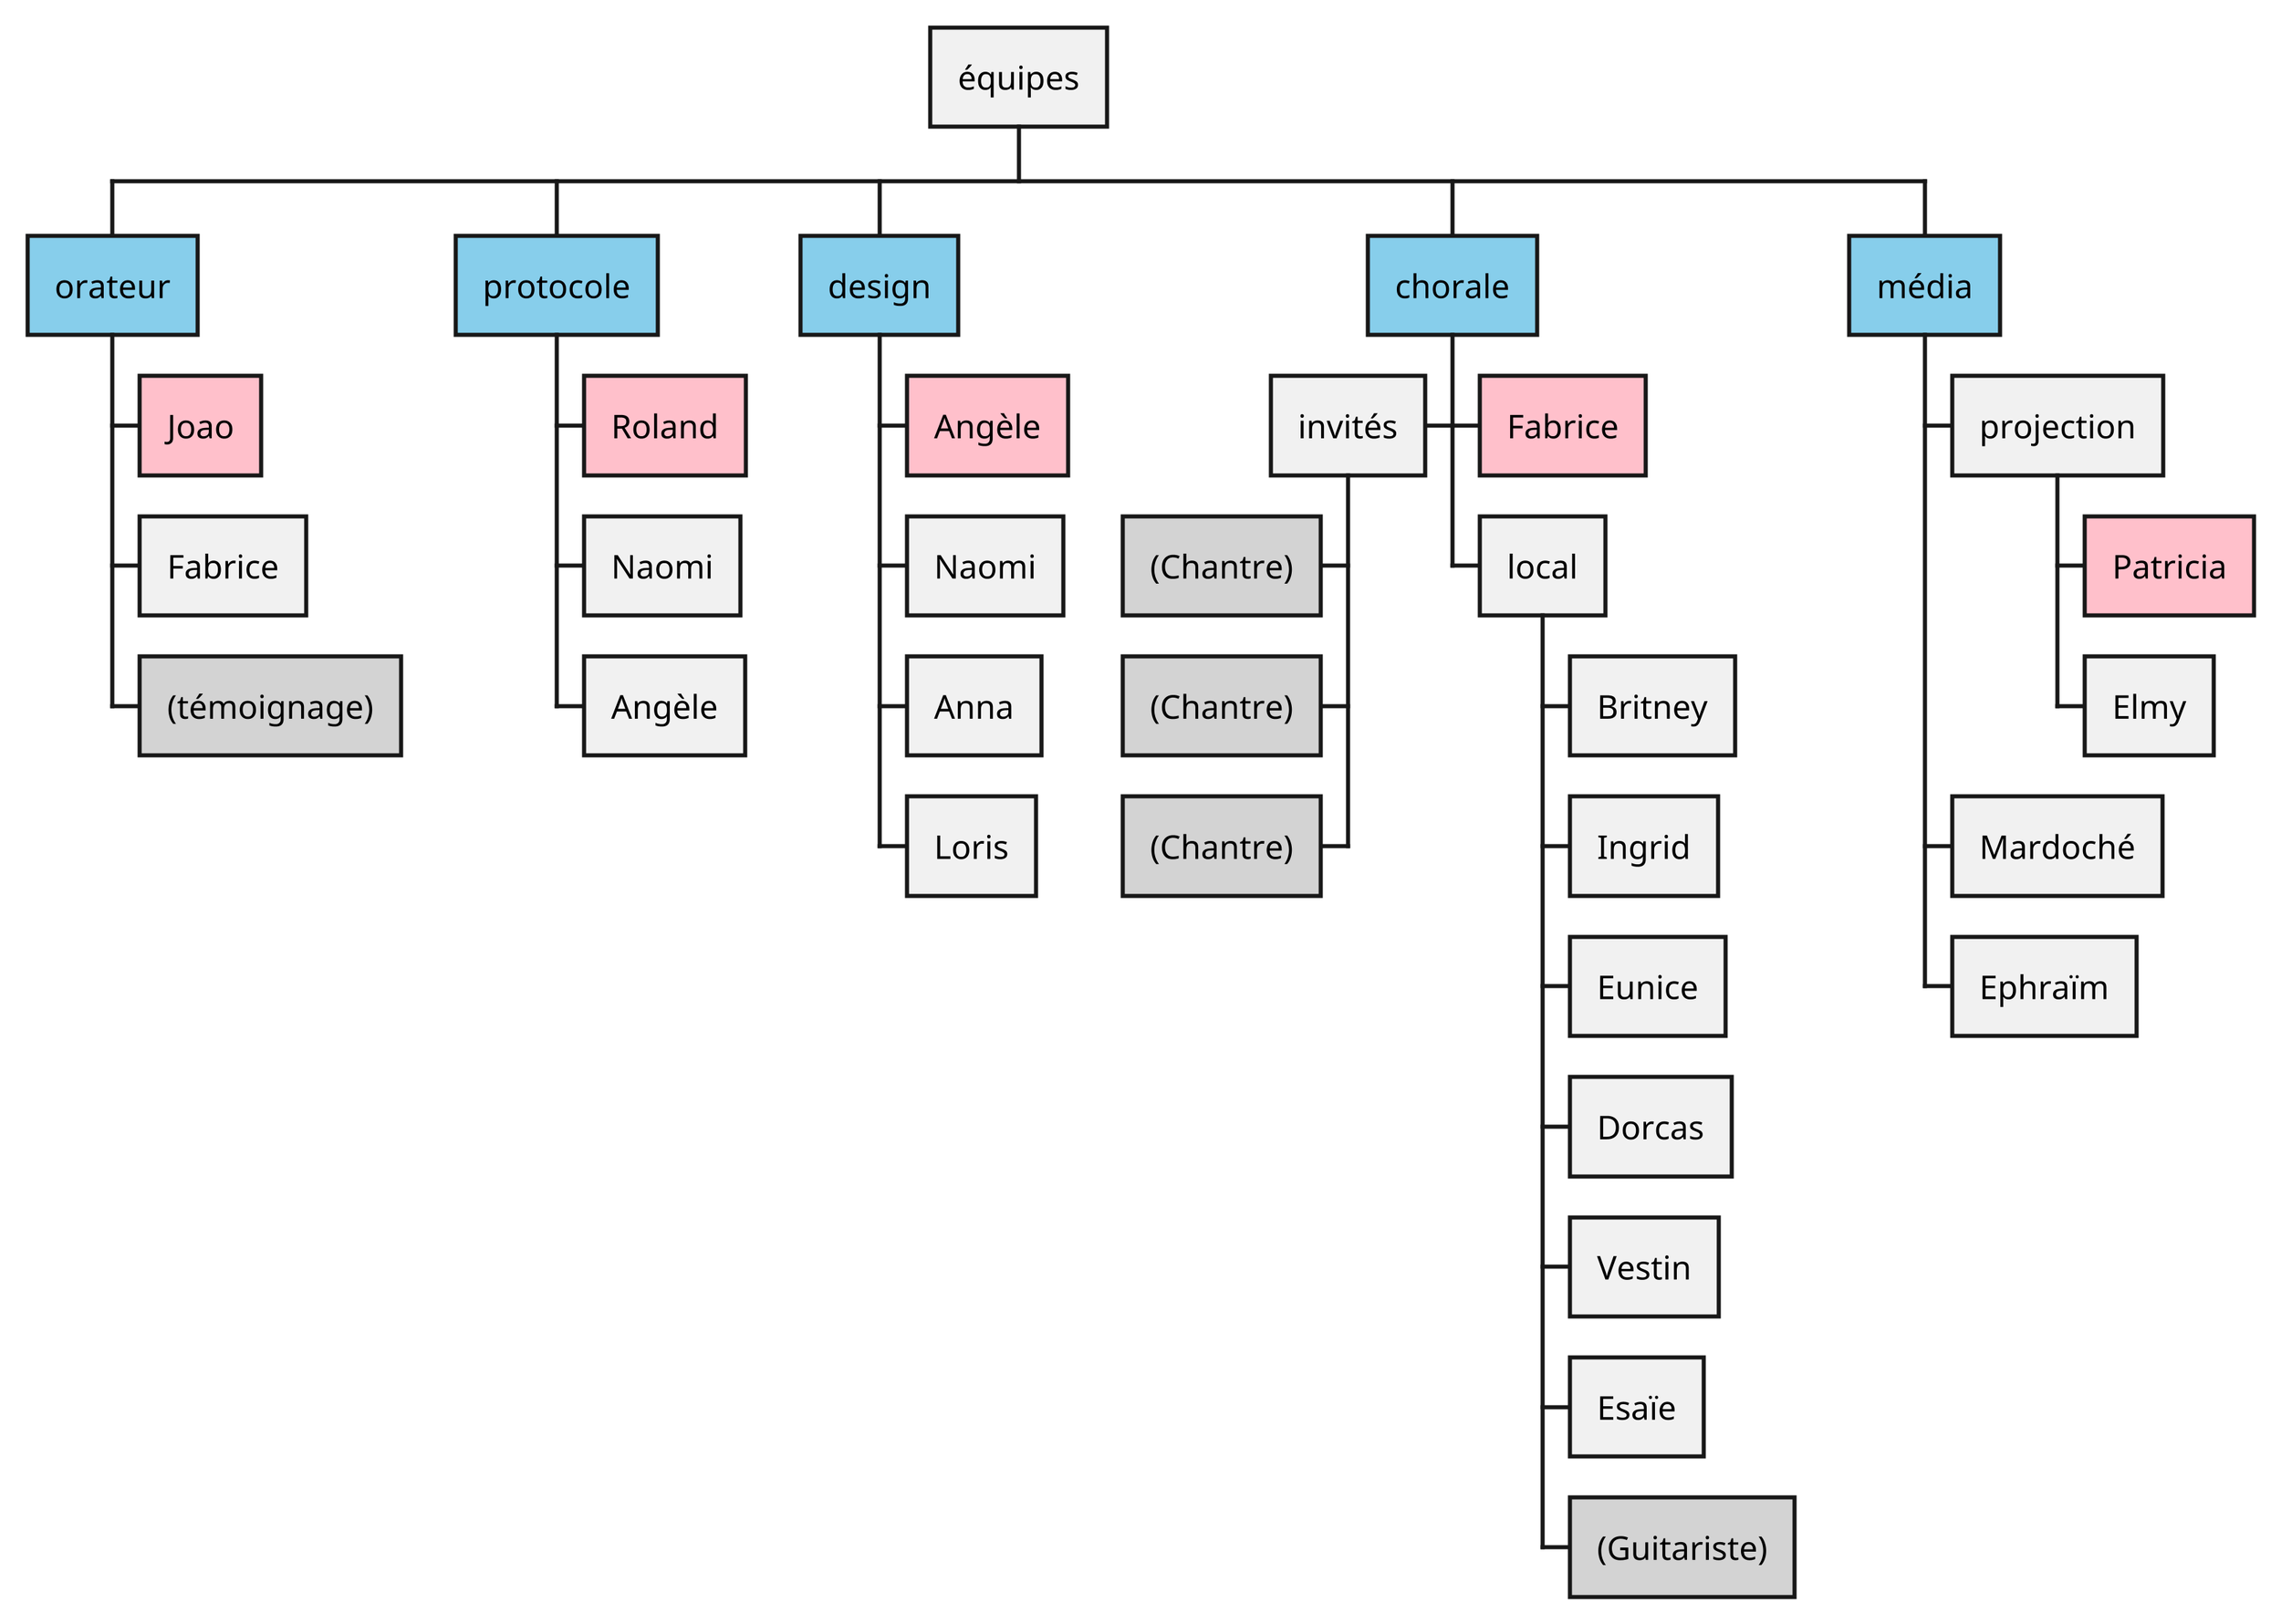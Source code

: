 @startwbs
scale 10

* équipes
**[#Skyblue] orateur
***[#pink] Joao
*** Fabrice
***[#lightgrey] (témoignage)
**[#Skyblue] protocole
***[#pink] Roland
*** Naomi
*** Angèle
**[#Skyblue] design
***[#pink] Angèle
*** Naomi
*** Anna
*** Loris
**[#Skyblue] chorale
***[#pink] Fabrice
**- invités
***-[#lightgrey] (Chantre)
***-[#lightgrey] (Chantre)
***-[#lightgrey] (Chantre)
*** local
**** Britney
**** Ingrid
**** Eunice
**** Dorcas
**** Vestin
**** Esaïe
****[#lightgrey] (Guitariste)
**[#Skyblue] média
*** projection
****[#pink] Patricia
**** Elmy
*** Mardoché
*** Ephraïm

@endwbs

